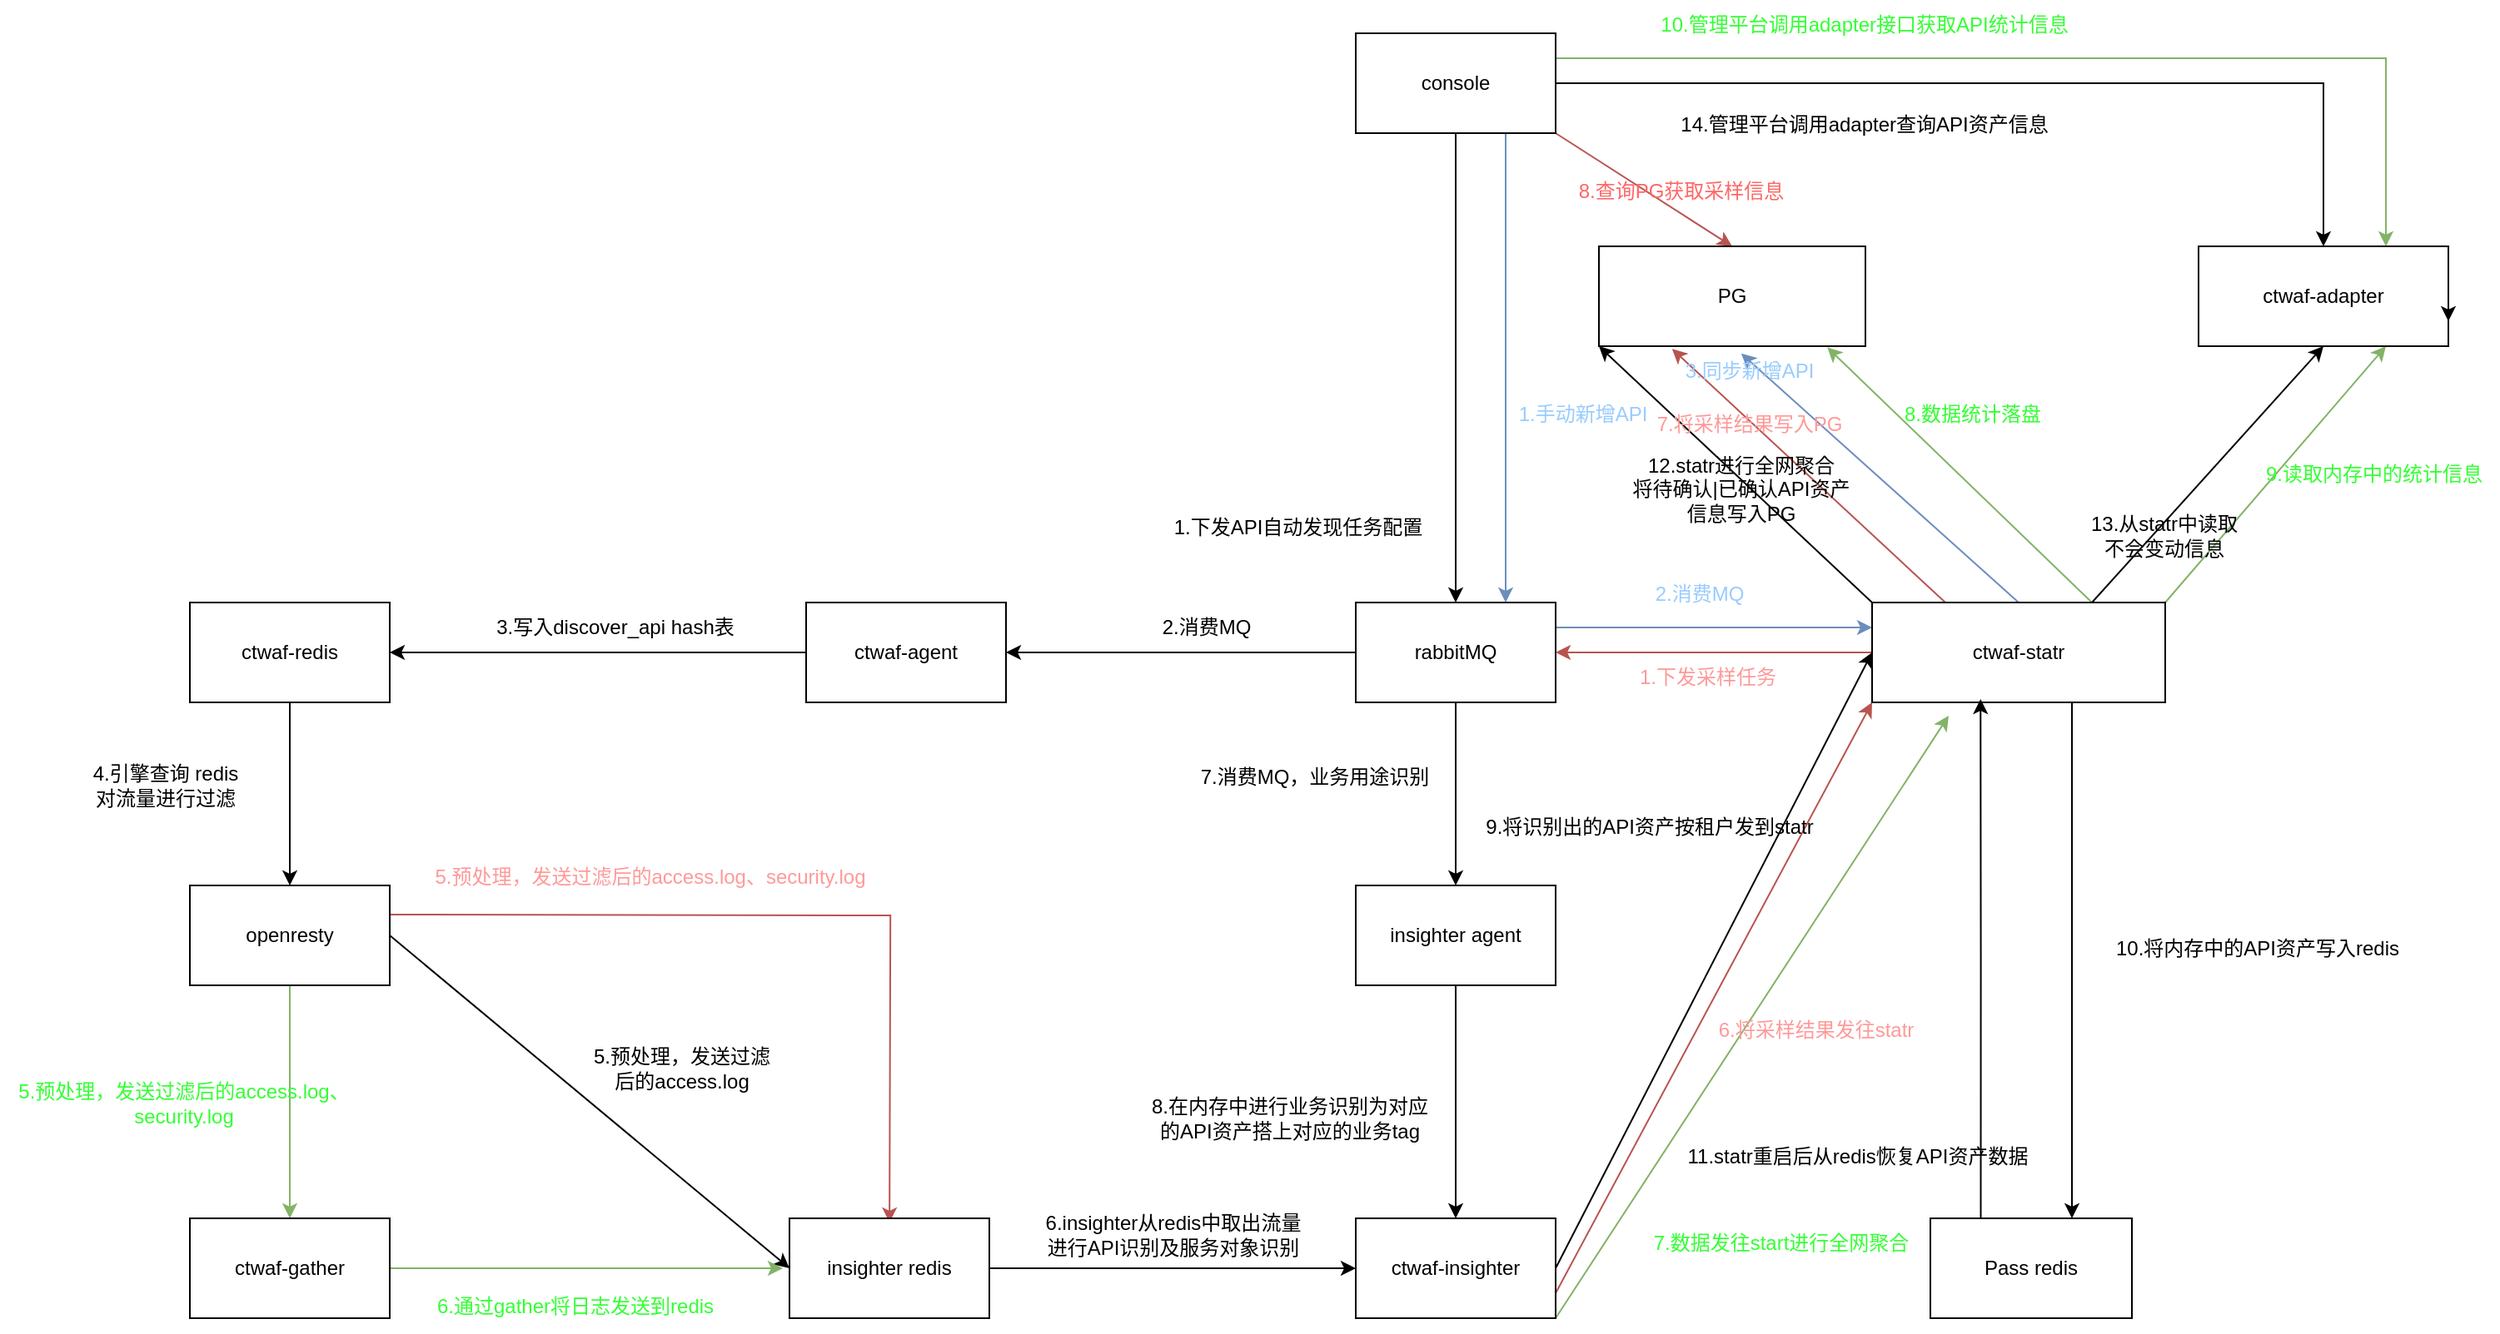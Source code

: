<mxfile version="24.8.6">
  <diagram name="第 1 页" id="9oLcChZLBmCLIfF3ptJM">
    <mxGraphModel dx="1485" dy="655" grid="1" gridSize="10" guides="1" tooltips="1" connect="1" arrows="1" fold="1" page="1" pageScale="1" pageWidth="1920" pageHeight="1200" math="0" shadow="0">
      <root>
        <mxCell id="0" />
        <mxCell id="1" parent="0" />
        <mxCell id="ly4h5jfgBfxPe-2GgAdj-17" style="edgeStyle=orthogonalEdgeStyle;rounded=0;orthogonalLoop=1;jettySize=auto;html=1;exitX=0.5;exitY=1;exitDx=0;exitDy=0;entryX=0.5;entryY=0;entryDx=0;entryDy=0;" parent="1" source="ly4h5jfgBfxPe-2GgAdj-1" target="ly4h5jfgBfxPe-2GgAdj-2" edge="1">
          <mxGeometry relative="1" as="geometry" />
        </mxCell>
        <mxCell id="ly4h5jfgBfxPe-2GgAdj-1" value="ctwaf-redis" style="rounded=0;whiteSpace=wrap;html=1;" parent="1" vertex="1">
          <mxGeometry x="154" y="392" width="120" height="60" as="geometry" />
        </mxCell>
        <mxCell id="ly4h5jfgBfxPe-2GgAdj-48" style="rounded=0;orthogonalLoop=1;jettySize=auto;html=1;exitX=1;exitY=0.5;exitDx=0;exitDy=0;entryX=0;entryY=0.5;entryDx=0;entryDy=0;" parent="1" source="ly4h5jfgBfxPe-2GgAdj-2" target="ly4h5jfgBfxPe-2GgAdj-19" edge="1">
          <mxGeometry relative="1" as="geometry" />
        </mxCell>
        <mxCell id="KrRgjkXAATxuMhb4QZNn-29" style="edgeStyle=orthogonalEdgeStyle;rounded=0;orthogonalLoop=1;jettySize=auto;html=1;exitX=1;exitY=0.25;exitDx=0;exitDy=0;fillColor=#f8cecc;strokeColor=#b85450;" edge="1" parent="1">
          <mxGeometry relative="1" as="geometry">
            <mxPoint x="274.0" y="579.5" as="sourcePoint" />
            <mxPoint x="574.059" y="764.5" as="targetPoint" />
          </mxGeometry>
        </mxCell>
        <mxCell id="KrRgjkXAATxuMhb4QZNn-55" style="edgeStyle=orthogonalEdgeStyle;rounded=0;orthogonalLoop=1;jettySize=auto;html=1;exitX=0.5;exitY=1;exitDx=0;exitDy=0;fillColor=#d5e8d4;strokeColor=#82b366;" edge="1" parent="1" source="ly4h5jfgBfxPe-2GgAdj-2" target="ly4h5jfgBfxPe-2GgAdj-23">
          <mxGeometry relative="1" as="geometry" />
        </mxCell>
        <mxCell id="ly4h5jfgBfxPe-2GgAdj-2" value="openresty" style="rounded=0;whiteSpace=wrap;html=1;" parent="1" vertex="1">
          <mxGeometry x="154" y="562" width="120" height="60" as="geometry" />
        </mxCell>
        <mxCell id="ly4h5jfgBfxPe-2GgAdj-8" style="edgeStyle=orthogonalEdgeStyle;rounded=0;orthogonalLoop=1;jettySize=auto;html=1;exitX=0.5;exitY=1;exitDx=0;exitDy=0;entryX=0.5;entryY=0;entryDx=0;entryDy=0;" parent="1" source="ly4h5jfgBfxPe-2GgAdj-3" target="ly4h5jfgBfxPe-2GgAdj-5" edge="1">
          <mxGeometry relative="1" as="geometry" />
        </mxCell>
        <mxCell id="KrRgjkXAATxuMhb4QZNn-24" style="edgeStyle=orthogonalEdgeStyle;rounded=0;orthogonalLoop=1;jettySize=auto;html=1;exitX=1;exitY=0.5;exitDx=0;exitDy=0;" edge="1" parent="1" source="ly4h5jfgBfxPe-2GgAdj-3" target="ly4h5jfgBfxPe-2GgAdj-43">
          <mxGeometry relative="1" as="geometry" />
        </mxCell>
        <mxCell id="KrRgjkXAATxuMhb4QZNn-37" style="edgeStyle=orthogonalEdgeStyle;rounded=0;orthogonalLoop=1;jettySize=auto;html=1;exitX=0.75;exitY=1;exitDx=0;exitDy=0;entryX=0.75;entryY=0;entryDx=0;entryDy=0;fillColor=#dae8fc;strokeColor=#6c8ebf;" edge="1" parent="1" source="ly4h5jfgBfxPe-2GgAdj-3" target="ly4h5jfgBfxPe-2GgAdj-5">
          <mxGeometry relative="1" as="geometry" />
        </mxCell>
        <mxCell id="KrRgjkXAATxuMhb4QZNn-68" style="edgeStyle=orthogonalEdgeStyle;rounded=0;orthogonalLoop=1;jettySize=auto;html=1;exitX=1;exitY=0.25;exitDx=0;exitDy=0;entryX=0.75;entryY=0;entryDx=0;entryDy=0;fillColor=#d5e8d4;strokeColor=#82b366;" edge="1" parent="1" source="ly4h5jfgBfxPe-2GgAdj-3" target="ly4h5jfgBfxPe-2GgAdj-43">
          <mxGeometry relative="1" as="geometry" />
        </mxCell>
        <mxCell id="KrRgjkXAATxuMhb4QZNn-70" style="rounded=0;orthogonalLoop=1;jettySize=auto;html=1;exitX=1;exitY=1;exitDx=0;exitDy=0;entryX=0.5;entryY=0;entryDx=0;entryDy=0;fillColor=#f8cecc;strokeColor=#b85450;" edge="1" parent="1" source="ly4h5jfgBfxPe-2GgAdj-3" target="ly4h5jfgBfxPe-2GgAdj-40">
          <mxGeometry relative="1" as="geometry" />
        </mxCell>
        <mxCell id="ly4h5jfgBfxPe-2GgAdj-3" value="console" style="rounded=0;whiteSpace=wrap;html=1;" parent="1" vertex="1">
          <mxGeometry x="854" y="50" width="120" height="60" as="geometry" />
        </mxCell>
        <mxCell id="ly4h5jfgBfxPe-2GgAdj-9" style="edgeStyle=orthogonalEdgeStyle;rounded=0;orthogonalLoop=1;jettySize=auto;html=1;exitX=0;exitY=0.5;exitDx=0;exitDy=0;entryX=1;entryY=0.5;entryDx=0;entryDy=0;" parent="1" source="ly4h5jfgBfxPe-2GgAdj-5" target="ly4h5jfgBfxPe-2GgAdj-6" edge="1">
          <mxGeometry relative="1" as="geometry" />
        </mxCell>
        <mxCell id="ly4h5jfgBfxPe-2GgAdj-21" style="edgeStyle=orthogonalEdgeStyle;rounded=0;orthogonalLoop=1;jettySize=auto;html=1;exitX=0.5;exitY=1;exitDx=0;exitDy=0;entryX=0.5;entryY=0;entryDx=0;entryDy=0;" parent="1" source="ly4h5jfgBfxPe-2GgAdj-5" target="ly4h5jfgBfxPe-2GgAdj-20" edge="1">
          <mxGeometry relative="1" as="geometry" />
        </mxCell>
        <mxCell id="KrRgjkXAATxuMhb4QZNn-44" style="edgeStyle=orthogonalEdgeStyle;rounded=0;orthogonalLoop=1;jettySize=auto;html=1;exitX=1;exitY=0.25;exitDx=0;exitDy=0;entryX=0;entryY=0.25;entryDx=0;entryDy=0;fillColor=#dae8fc;strokeColor=#6c8ebf;" edge="1" parent="1" source="ly4h5jfgBfxPe-2GgAdj-5" target="ly4h5jfgBfxPe-2GgAdj-37">
          <mxGeometry relative="1" as="geometry" />
        </mxCell>
        <mxCell id="ly4h5jfgBfxPe-2GgAdj-5" value="rabbitMQ" style="rounded=0;whiteSpace=wrap;html=1;" parent="1" vertex="1">
          <mxGeometry x="854" y="392" width="120" height="60" as="geometry" />
        </mxCell>
        <mxCell id="ly4h5jfgBfxPe-2GgAdj-12" style="edgeStyle=orthogonalEdgeStyle;rounded=0;orthogonalLoop=1;jettySize=auto;html=1;exitX=0;exitY=0.5;exitDx=0;exitDy=0;entryX=1;entryY=0.5;entryDx=0;entryDy=0;" parent="1" source="ly4h5jfgBfxPe-2GgAdj-6" target="ly4h5jfgBfxPe-2GgAdj-1" edge="1">
          <mxGeometry relative="1" as="geometry" />
        </mxCell>
        <mxCell id="ly4h5jfgBfxPe-2GgAdj-6" value="ctwaf-agent" style="rounded=0;whiteSpace=wrap;html=1;" parent="1" vertex="1">
          <mxGeometry x="524" y="392" width="120" height="60" as="geometry" />
        </mxCell>
        <mxCell id="ly4h5jfgBfxPe-2GgAdj-10" value="1.下发API自动发现任务配置&lt;span style=&quot;color: rgba(0, 0, 0, 0); font-family: monospace; font-size: 0px; text-align: start;&quot;&gt;%3CmxGraphModel%3E%3Croot%3E%3CmxCell%20id%3D%220%22%2F%3E%3CmxCell%20id%3D%221%22%20parent%3D%220%22%2F%3E%3CmxCell%20id%3D%222%22%20value%3D%22ctwaf-redis%22%20style%3D%22rounded%3D0%3BwhiteSpace%3Dwrap%3Bhtml%3D1%3B%22%20vertex%3D%221%22%20parent%3D%221%22%3E%3CmxGeometry%20x%3D%22160%22%20y%3D%22160%22%20width%3D%22120%22%20height%3D%2260%22%20as%3D%22geometry%22%2F%3E%3C%2FmxCell%3E%3C%2Froot%3E%3C%2FmxGraphModel%3E&lt;/span&gt;&lt;span style=&quot;color: rgba(0, 0, 0, 0); font-family: monospace; font-size: 0px; text-align: start;&quot;&gt;%3CmxGraphModel%3E%3Croot%3E%3CmxCell%20id%3D%220%22%2F%3E%3CmxCell%20id%3D%221%22%20parent%3D%220%22%2F%3E%3CmxCell%20id%3D%222%22%20value%3D%22ctwaf-redis%22%20style%3D%22rounded%3D0%3BwhiteSpace%3Dwrap%3Bhtml%3D1%3B%22%20vertex%3D%221%22%20parent%3D%221%22%3E%3CmxGeometry%20x%3D%22160%22%20y%3D%22160%22%20width%3D%22120%22%20height%3D%2260%22%20as%3D%22geometry%22%2F%3E%3C%2FmxCell%3E%3C%2Froot%3E%3C%2FmxGraphModel%3E&lt;/span&gt;" style="text;html=1;align=center;verticalAlign=middle;resizable=0;points=[];autosize=1;strokeColor=none;fillColor=none;" parent="1" vertex="1">
          <mxGeometry x="734" y="332" width="170" height="30" as="geometry" />
        </mxCell>
        <mxCell id="ly4h5jfgBfxPe-2GgAdj-11" value="2.消费MQ" style="text;html=1;align=center;verticalAlign=middle;resizable=0;points=[];autosize=1;strokeColor=none;fillColor=none;" parent="1" vertex="1">
          <mxGeometry x="724" y="392" width="80" height="30" as="geometry" />
        </mxCell>
        <mxCell id="ly4h5jfgBfxPe-2GgAdj-13" value="3.写入discover_api&amp;nbsp;&lt;span style=&quot;background-color: initial;&quot;&gt;hash表&lt;/span&gt;" style="text;html=1;align=center;verticalAlign=middle;resizable=0;points=[];autosize=1;strokeColor=none;fillColor=none;" parent="1" vertex="1">
          <mxGeometry x="324" y="392" width="170" height="30" as="geometry" />
        </mxCell>
        <mxCell id="ly4h5jfgBfxPe-2GgAdj-16" value="4.引擎查询 redis&lt;div&gt;对流量进行过滤&lt;/div&gt;" style="text;html=1;align=center;verticalAlign=middle;resizable=0;points=[];autosize=1;strokeColor=none;fillColor=none;" parent="1" vertex="1">
          <mxGeometry x="84" y="482" width="110" height="40" as="geometry" />
        </mxCell>
        <mxCell id="KrRgjkXAATxuMhb4QZNn-1" style="rounded=0;orthogonalLoop=1;jettySize=auto;html=1;exitX=1;exitY=0.5;exitDx=0;exitDy=0;entryX=0;entryY=0.5;entryDx=0;entryDy=0;" edge="1" parent="1" source="ly4h5jfgBfxPe-2GgAdj-18" target="ly4h5jfgBfxPe-2GgAdj-37">
          <mxGeometry relative="1" as="geometry" />
        </mxCell>
        <mxCell id="KrRgjkXAATxuMhb4QZNn-36" style="rounded=0;orthogonalLoop=1;jettySize=auto;html=1;exitX=1;exitY=0.75;exitDx=0;exitDy=0;entryX=0;entryY=1;entryDx=0;entryDy=0;fillColor=#f8cecc;strokeColor=#b85450;" edge="1" parent="1" source="ly4h5jfgBfxPe-2GgAdj-18" target="ly4h5jfgBfxPe-2GgAdj-37">
          <mxGeometry relative="1" as="geometry" />
        </mxCell>
        <mxCell id="KrRgjkXAATxuMhb4QZNn-60" style="rounded=0;orthogonalLoop=1;jettySize=auto;html=1;exitX=1;exitY=1;exitDx=0;exitDy=0;fillColor=#d5e8d4;strokeColor=#82b366;" edge="1" parent="1" source="ly4h5jfgBfxPe-2GgAdj-18">
          <mxGeometry relative="1" as="geometry">
            <mxPoint x="1210" y="460" as="targetPoint" />
          </mxGeometry>
        </mxCell>
        <mxCell id="ly4h5jfgBfxPe-2GgAdj-18" value="ctwaf-insighter" style="rounded=0;whiteSpace=wrap;html=1;" parent="1" vertex="1">
          <mxGeometry x="854" y="762" width="120" height="60" as="geometry" />
        </mxCell>
        <mxCell id="ly4h5jfgBfxPe-2GgAdj-28" style="edgeStyle=orthogonalEdgeStyle;rounded=0;orthogonalLoop=1;jettySize=auto;html=1;exitX=1;exitY=0.5;exitDx=0;exitDy=0;entryX=0;entryY=0.5;entryDx=0;entryDy=0;" parent="1" source="ly4h5jfgBfxPe-2GgAdj-19" target="ly4h5jfgBfxPe-2GgAdj-18" edge="1">
          <mxGeometry relative="1" as="geometry" />
        </mxCell>
        <mxCell id="ly4h5jfgBfxPe-2GgAdj-19" value="insighter redis" style="rounded=0;whiteSpace=wrap;html=1;" parent="1" vertex="1">
          <mxGeometry x="514" y="762" width="120" height="60" as="geometry" />
        </mxCell>
        <mxCell id="ly4h5jfgBfxPe-2GgAdj-32" style="edgeStyle=orthogonalEdgeStyle;rounded=0;orthogonalLoop=1;jettySize=auto;html=1;exitX=0.5;exitY=1;exitDx=0;exitDy=0;" parent="1" source="ly4h5jfgBfxPe-2GgAdj-20" target="ly4h5jfgBfxPe-2GgAdj-18" edge="1">
          <mxGeometry relative="1" as="geometry" />
        </mxCell>
        <mxCell id="ly4h5jfgBfxPe-2GgAdj-20" value="insighter agent" style="rounded=0;whiteSpace=wrap;html=1;" parent="1" vertex="1">
          <mxGeometry x="854" y="562" width="120" height="60" as="geometry" />
        </mxCell>
        <mxCell id="ly4h5jfgBfxPe-2GgAdj-22" value="7.消费MQ，业务&lt;span style=&quot;color: rgba(0, 0, 0, 0); font-family: monospace; font-size: 0px; text-align: start;&quot;&gt;%3CmxGraphModel%3E%3Croot%3E%3CmxCell%20id%3D%220%22%2F%3E%3CmxCell%20id%3D%221%22%20parent%3D%220%22%2F%3E%3CmxCell%20id%3D%222%22%20value%3D%226.%E5%90%84%E8%8A%82%E7%82%B9gather%E5%B0%86%E5%AF%B9%E5%BA%94tenantId%E7%9A%84%E6%B5%81%E9%87%8F%E4%BF%A1%E6%81%AF%26lt%3Bdiv%26gt%3B%26lt%3Bspan%20style%3D%26quot%3Bbackground-color%3A%20initial%3B%26quot%3B%26gt%3B%E5%AD%98%E5%82%A8%E5%88%B0%E4%BB%A5tenantId%E4%B8%BAkey%E7%9A%84redis%E4%B8%AD%26lt%3B%2Fspan%26gt%3B%26lt%3B%2Fdiv%26gt%3B%22%20style%3D%22text%3Bhtml%3D1%3Balign%3Dcenter%3BverticalAlign%3Dmiddle%3Bresizable%3D0%3Bpoints%3D%5B%5D%3Bautosize%3D1%3BstrokeColor%3Dnone%3BfillColor%3Dnone%3B%22%20vertex%3D%221%22%20parent%3D%221%22%3E%3CmxGeometry%20x%3D%22310%22%20y%3D%22530%22%20width%3D%22240%22%20height%3D%2240%22%20as%3D%22geometry%22%2F%3E%3C%2FmxCell%3E%3C%2Froot%3E%3C%2FmxGraphModel%3E&lt;/span&gt;用途识别" style="text;html=1;align=center;verticalAlign=middle;resizable=0;points=[];autosize=1;strokeColor=none;fillColor=none;" parent="1" vertex="1">
          <mxGeometry x="749" y="482" width="160" height="30" as="geometry" />
        </mxCell>
        <mxCell id="KrRgjkXAATxuMhb4QZNn-56" style="edgeStyle=orthogonalEdgeStyle;rounded=0;orthogonalLoop=1;jettySize=auto;html=1;exitX=1;exitY=0.5;exitDx=0;exitDy=0;fillColor=#d5e8d4;strokeColor=#82b366;" edge="1" parent="1" source="ly4h5jfgBfxPe-2GgAdj-23">
          <mxGeometry relative="1" as="geometry">
            <mxPoint x="510" y="792" as="targetPoint" />
          </mxGeometry>
        </mxCell>
        <mxCell id="ly4h5jfgBfxPe-2GgAdj-23" value="ctwaf-gather" style="rounded=0;whiteSpace=wrap;html=1;" parent="1" vertex="1">
          <mxGeometry x="154" y="762" width="120" height="60" as="geometry" />
        </mxCell>
        <mxCell id="ly4h5jfgBfxPe-2GgAdj-25" value="5.预处理，发送过滤&lt;div&gt;后&lt;span style=&quot;background-color: initial;&quot;&gt;的&lt;/span&gt;&lt;span style=&quot;background-color: initial;&quot;&gt;access.log&lt;/span&gt;&lt;/div&gt;" style="text;html=1;align=center;verticalAlign=middle;resizable=0;points=[];autosize=1;strokeColor=none;fillColor=none;" parent="1" vertex="1">
          <mxGeometry x="384" y="652" width="130" height="40" as="geometry" />
        </mxCell>
        <mxCell id="ly4h5jfgBfxPe-2GgAdj-29" value="6.insighter从redis中取出&lt;span style=&quot;background-color: initial;&quot;&gt;流量&lt;/span&gt;&lt;div&gt;&lt;span style=&quot;background-color: initial;&quot;&gt;进行API识别及服务对象识别&lt;/span&gt;&lt;/div&gt;" style="text;html=1;align=center;verticalAlign=middle;resizable=0;points=[];autosize=1;strokeColor=none;fillColor=none;" parent="1" vertex="1">
          <mxGeometry x="654" y="752" width="180" height="40" as="geometry" />
        </mxCell>
        <mxCell id="ly4h5jfgBfxPe-2GgAdj-33" value="8.在内存中进行业务识别为对应&lt;div&gt;的API资产搭上对应的业务tag&lt;br&gt;&lt;/div&gt;" style="text;html=1;align=center;verticalAlign=middle;resizable=0;points=[];autosize=1;strokeColor=none;fillColor=none;" parent="1" vertex="1">
          <mxGeometry x="719" y="682" width="190" height="40" as="geometry" />
        </mxCell>
        <mxCell id="ly4h5jfgBfxPe-2GgAdj-34" value="Pass redis" style="rounded=0;whiteSpace=wrap;html=1;" parent="1" vertex="1">
          <mxGeometry x="1199" y="762" width="121" height="60" as="geometry" />
        </mxCell>
        <mxCell id="ly4h5jfgBfxPe-2GgAdj-36" value="9.将识别出的API资产按租户发到statr" style="text;html=1;align=center;verticalAlign=middle;resizable=0;points=[];autosize=1;strokeColor=none;fillColor=none;rotation=0;" parent="1" vertex="1">
          <mxGeometry x="920" y="512" width="220" height="30" as="geometry" />
        </mxCell>
        <mxCell id="KrRgjkXAATxuMhb4QZNn-19" style="rounded=0;orthogonalLoop=1;jettySize=auto;html=1;exitX=0;exitY=0;exitDx=0;exitDy=0;entryX=0;entryY=1;entryDx=0;entryDy=0;" edge="1" parent="1" source="ly4h5jfgBfxPe-2GgAdj-37" target="ly4h5jfgBfxPe-2GgAdj-40">
          <mxGeometry relative="1" as="geometry" />
        </mxCell>
        <mxCell id="KrRgjkXAATxuMhb4QZNn-26" style="edgeStyle=orthogonalEdgeStyle;rounded=0;orthogonalLoop=1;jettySize=auto;html=1;exitX=0;exitY=0.5;exitDx=0;exitDy=0;entryX=1;entryY=0.5;entryDx=0;entryDy=0;fillColor=#f8cecc;strokeColor=#b85450;" edge="1" parent="1" source="ly4h5jfgBfxPe-2GgAdj-37" target="ly4h5jfgBfxPe-2GgAdj-5">
          <mxGeometry relative="1" as="geometry" />
        </mxCell>
        <mxCell id="KrRgjkXAATxuMhb4QZNn-34" style="rounded=0;orthogonalLoop=1;jettySize=auto;html=1;exitX=0.25;exitY=0;exitDx=0;exitDy=0;entryX=0.039;entryY=0.053;entryDx=0;entryDy=0;fillColor=#f8cecc;strokeColor=#b85450;entryPerimeter=0;" edge="1" parent="1" source="ly4h5jfgBfxPe-2GgAdj-37" target="KrRgjkXAATxuMhb4QZNn-48">
          <mxGeometry relative="1" as="geometry" />
        </mxCell>
        <mxCell id="KrRgjkXAATxuMhb4QZNn-40" style="rounded=0;orthogonalLoop=1;jettySize=auto;html=1;exitX=0.75;exitY=0;exitDx=0;exitDy=0;entryX=0.5;entryY=1;entryDx=0;entryDy=0;" edge="1" parent="1" source="ly4h5jfgBfxPe-2GgAdj-37" target="ly4h5jfgBfxPe-2GgAdj-43">
          <mxGeometry relative="1" as="geometry" />
        </mxCell>
        <mxCell id="KrRgjkXAATxuMhb4QZNn-50" style="edgeStyle=orthogonalEdgeStyle;rounded=0;orthogonalLoop=1;jettySize=auto;html=1;exitX=0.75;exitY=1;exitDx=0;exitDy=0;entryX=0.75;entryY=0;entryDx=0;entryDy=0;" edge="1" parent="1">
          <mxGeometry relative="1" as="geometry">
            <mxPoint x="1290.25" y="452" as="sourcePoint" />
            <mxPoint x="1284" y="762" as="targetPoint" />
            <Array as="points">
              <mxPoint x="1284" y="453" />
              <mxPoint x="1284" y="607" />
              <mxPoint x="1285" y="762" />
            </Array>
          </mxGeometry>
        </mxCell>
        <mxCell id="KrRgjkXAATxuMhb4QZNn-52" style="rounded=0;orthogonalLoop=1;jettySize=auto;html=1;exitX=0.5;exitY=0;exitDx=0;exitDy=0;entryX=0.454;entryY=0.147;entryDx=0;entryDy=0;entryPerimeter=0;fillColor=#dae8fc;strokeColor=#6c8ebf;" edge="1" parent="1" source="ly4h5jfgBfxPe-2GgAdj-37" target="KrRgjkXAATxuMhb4QZNn-48">
          <mxGeometry relative="1" as="geometry" />
        </mxCell>
        <mxCell id="KrRgjkXAATxuMhb4QZNn-63" style="rounded=0;orthogonalLoop=1;jettySize=auto;html=1;exitX=0.75;exitY=0;exitDx=0;exitDy=0;entryX=0.971;entryY=0.022;entryDx=0;entryDy=0;entryPerimeter=0;fillColor=#d5e8d4;strokeColor=#82b366;" edge="1" parent="1" source="ly4h5jfgBfxPe-2GgAdj-37" target="KrRgjkXAATxuMhb4QZNn-48">
          <mxGeometry relative="1" as="geometry">
            <mxPoint x="1160" y="250" as="targetPoint" />
          </mxGeometry>
        </mxCell>
        <mxCell id="KrRgjkXAATxuMhb4QZNn-65" style="rounded=0;orthogonalLoop=1;jettySize=auto;html=1;exitX=1;exitY=0;exitDx=0;exitDy=0;entryX=0.75;entryY=1;entryDx=0;entryDy=0;fillColor=#d5e8d4;strokeColor=#82b366;" edge="1" parent="1" source="ly4h5jfgBfxPe-2GgAdj-37" target="ly4h5jfgBfxPe-2GgAdj-43">
          <mxGeometry relative="1" as="geometry" />
        </mxCell>
        <mxCell id="ly4h5jfgBfxPe-2GgAdj-37" value="ctwaf-statr" style="rounded=0;whiteSpace=wrap;html=1;" parent="1" vertex="1">
          <mxGeometry x="1164" y="392" width="176" height="60" as="geometry" />
        </mxCell>
        <mxCell id="ly4h5jfgBfxPe-2GgAdj-39" value="10.将内存中的API资产写入redis" style="text;html=1;align=center;verticalAlign=middle;resizable=0;points=[];autosize=1;strokeColor=none;fillColor=none;" parent="1" vertex="1">
          <mxGeometry x="1300" y="585" width="190" height="30" as="geometry" />
        </mxCell>
        <mxCell id="ly4h5jfgBfxPe-2GgAdj-40" value="PG" style="rounded=0;whiteSpace=wrap;html=1;" parent="1" vertex="1">
          <mxGeometry x="1000" y="178" width="160" height="60" as="geometry" />
        </mxCell>
        <mxCell id="ly4h5jfgBfxPe-2GgAdj-43" value="ctwaf-adapter" style="rounded=0;whiteSpace=wrap;html=1;" parent="1" vertex="1">
          <mxGeometry x="1360" y="178" width="150" height="60" as="geometry" />
        </mxCell>
        <mxCell id="KrRgjkXAATxuMhb4QZNn-7" value="11.statr重启后从redis恢复API资产数据" style="text;html=1;align=center;verticalAlign=middle;resizable=0;points=[];autosize=1;strokeColor=none;fillColor=none;" vertex="1" parent="1">
          <mxGeometry x="1040" y="710" width="230" height="30" as="geometry" />
        </mxCell>
        <mxCell id="KrRgjkXAATxuMhb4QZNn-20" value="12.statr进行全网聚合&lt;div&gt;将待确认|已确认API资产&lt;/div&gt;&lt;div&gt;信息写入PG&lt;/div&gt;" style="text;html=1;align=center;verticalAlign=middle;resizable=0;points=[];autosize=1;strokeColor=none;fillColor=none;" vertex="1" parent="1">
          <mxGeometry x="1010" y="294" width="150" height="60" as="geometry" />
        </mxCell>
        <mxCell id="KrRgjkXAATxuMhb4QZNn-22" value="13.从statr中读取&lt;div&gt;&lt;span style=&quot;background-color: initial;&quot;&gt;不会变动信息&lt;/span&gt;&lt;/div&gt;" style="text;html=1;align=center;verticalAlign=middle;resizable=0;points=[];autosize=1;strokeColor=none;fillColor=none;" vertex="1" parent="1">
          <mxGeometry x="1284" y="332" width="110" height="40" as="geometry" />
        </mxCell>
        <mxCell id="KrRgjkXAATxuMhb4QZNn-25" value="14.管理平台调用adapter查询API资产信息" style="text;html=1;align=center;verticalAlign=middle;resizable=0;points=[];autosize=1;strokeColor=none;fillColor=none;" vertex="1" parent="1">
          <mxGeometry x="1039" y="90" width="240" height="30" as="geometry" />
        </mxCell>
        <mxCell id="KrRgjkXAATxuMhb4QZNn-27" value="&lt;font color=&quot;#ff9999&quot;&gt;1.下发采样任务&lt;/font&gt;" style="text;html=1;align=center;verticalAlign=middle;resizable=0;points=[];autosize=1;strokeColor=none;fillColor=none;" vertex="1" parent="1">
          <mxGeometry x="1010" y="422" width="110" height="30" as="geometry" />
        </mxCell>
        <mxCell id="KrRgjkXAATxuMhb4QZNn-30" value="&lt;font color=&quot;#ff9999&quot;&gt;5.预处理，发送过滤后的access.log、security.log&lt;/font&gt;" style="text;html=1;align=center;verticalAlign=middle;resizable=0;points=[];autosize=1;strokeColor=none;fillColor=none;" vertex="1" parent="1">
          <mxGeometry x="290" y="542" width="280" height="30" as="geometry" />
        </mxCell>
        <mxCell id="KrRgjkXAATxuMhb4QZNn-31" value="&lt;font color=&quot;#ff9999&quot;&gt;6.将采样结果发往statr&lt;/font&gt;" style="text;html=1;align=center;verticalAlign=middle;resizable=0;points=[];autosize=1;strokeColor=none;fillColor=none;" vertex="1" parent="1">
          <mxGeometry x="1060" y="634" width="140" height="30" as="geometry" />
        </mxCell>
        <mxCell id="KrRgjkXAATxuMhb4QZNn-33" value="&lt;font color=&quot;#ff9999&quot;&gt;7.将采样结果写入PG&lt;/font&gt;" style="text;html=1;align=center;verticalAlign=middle;resizable=0;points=[];autosize=1;strokeColor=none;fillColor=none;" vertex="1" parent="1">
          <mxGeometry x="1025" y="270" width="130" height="30" as="geometry" />
        </mxCell>
        <mxCell id="KrRgjkXAATxuMhb4QZNn-38" value="&lt;font color=&quot;#99ccff&quot;&gt;1.手动新增API&lt;/font&gt;" style="text;html=1;align=center;verticalAlign=middle;resizable=0;points=[];autosize=1;strokeColor=none;fillColor=none;" vertex="1" parent="1">
          <mxGeometry x="940" y="264" width="100" height="30" as="geometry" />
        </mxCell>
        <mxCell id="KrRgjkXAATxuMhb4QZNn-45" value="&lt;font color=&quot;#99ccff&quot;&gt;2.消费MQ&lt;/font&gt;" style="text;html=1;align=center;verticalAlign=middle;resizable=0;points=[];autosize=1;strokeColor=none;fillColor=none;" vertex="1" parent="1">
          <mxGeometry x="1020" y="372" width="80" height="30" as="geometry" />
        </mxCell>
        <mxCell id="KrRgjkXAATxuMhb4QZNn-48" value="&lt;font color=&quot;#99ccff&quot;&gt;3.同步新增API&lt;/font&gt;" style="text;html=1;align=center;verticalAlign=middle;resizable=0;points=[];autosize=1;strokeColor=none;fillColor=none;" vertex="1" parent="1">
          <mxGeometry x="1040" y="238" width="100" height="30" as="geometry" />
        </mxCell>
        <mxCell id="KrRgjkXAATxuMhb4QZNn-49" style="edgeStyle=orthogonalEdgeStyle;rounded=0;orthogonalLoop=1;jettySize=auto;html=1;exitX=0.25;exitY=0;exitDx=0;exitDy=0;entryX=0.37;entryY=0.967;entryDx=0;entryDy=0;entryPerimeter=0;" edge="1" parent="1" source="ly4h5jfgBfxPe-2GgAdj-34" target="ly4h5jfgBfxPe-2GgAdj-37">
          <mxGeometry relative="1" as="geometry" />
        </mxCell>
        <mxCell id="KrRgjkXAATxuMhb4QZNn-57" value="&lt;font color=&quot;#33ff33&quot;&gt;5.预处理，发送过滤后的access.log、&lt;/font&gt;&lt;div&gt;&lt;font color=&quot;#33ff33&quot;&gt;security.log&lt;/font&gt;&lt;/div&gt;" style="text;html=1;align=center;verticalAlign=middle;resizable=0;points=[];autosize=1;strokeColor=none;fillColor=none;" vertex="1" parent="1">
          <mxGeometry x="40" y="673" width="220" height="40" as="geometry" />
        </mxCell>
        <mxCell id="KrRgjkXAATxuMhb4QZNn-59" value="&lt;font color=&quot;#33ff33&quot;&gt;6.通过gather将日志发送到redis&lt;/font&gt;" style="text;html=1;align=center;verticalAlign=middle;resizable=0;points=[];autosize=1;strokeColor=none;fillColor=none;" vertex="1" parent="1">
          <mxGeometry x="290" y="800" width="190" height="30" as="geometry" />
        </mxCell>
        <mxCell id="KrRgjkXAATxuMhb4QZNn-61" value="&lt;font color=&quot;#33ff33&quot;&gt;7.数据发往start进行全网聚合&lt;/font&gt;" style="text;html=1;align=center;verticalAlign=middle;resizable=0;points=[];autosize=1;strokeColor=none;fillColor=none;" vertex="1" parent="1">
          <mxGeometry x="1019" y="762" width="180" height="30" as="geometry" />
        </mxCell>
        <mxCell id="KrRgjkXAATxuMhb4QZNn-64" value="&lt;font color=&quot;#33ff33&quot;&gt;8.数据统计落盘&lt;/font&gt;" style="text;html=1;align=center;verticalAlign=middle;resizable=0;points=[];autosize=1;strokeColor=none;fillColor=none;" vertex="1" parent="1">
          <mxGeometry x="1169" y="264" width="110" height="30" as="geometry" />
        </mxCell>
        <mxCell id="KrRgjkXAATxuMhb4QZNn-66" value="&lt;font color=&quot;#33ff33&quot;&gt;9.读取内存中的统计信息&lt;/font&gt;" style="text;html=1;align=center;verticalAlign=middle;resizable=0;points=[];autosize=1;strokeColor=none;fillColor=none;" vertex="1" parent="1">
          <mxGeometry x="1390" y="300" width="150" height="30" as="geometry" />
        </mxCell>
        <mxCell id="KrRgjkXAATxuMhb4QZNn-69" value="&lt;font color=&quot;#33ff33&quot;&gt;10.管理平台调用adapter接口获取API统计信息&lt;/font&gt;" style="text;html=1;align=center;verticalAlign=middle;resizable=0;points=[];autosize=1;strokeColor=none;fillColor=none;" vertex="1" parent="1">
          <mxGeometry x="1024" y="30" width="270" height="30" as="geometry" />
        </mxCell>
        <mxCell id="KrRgjkXAATxuMhb4QZNn-71" value="&lt;font color=&quot;#ff6666&quot;&gt;8.查询PG获取采样信息&lt;/font&gt;" style="text;html=1;align=center;verticalAlign=middle;resizable=0;points=[];autosize=1;strokeColor=none;fillColor=none;" vertex="1" parent="1">
          <mxGeometry x="974" y="130" width="150" height="30" as="geometry" />
        </mxCell>
        <mxCell id="KrRgjkXAATxuMhb4QZNn-73" style="edgeStyle=orthogonalEdgeStyle;rounded=0;orthogonalLoop=1;jettySize=auto;html=1;exitX=1;exitY=0.5;exitDx=0;exitDy=0;entryX=1;entryY=0.75;entryDx=0;entryDy=0;" edge="1" parent="1" source="ly4h5jfgBfxPe-2GgAdj-43" target="ly4h5jfgBfxPe-2GgAdj-43">
          <mxGeometry relative="1" as="geometry" />
        </mxCell>
      </root>
    </mxGraphModel>
  </diagram>
</mxfile>
